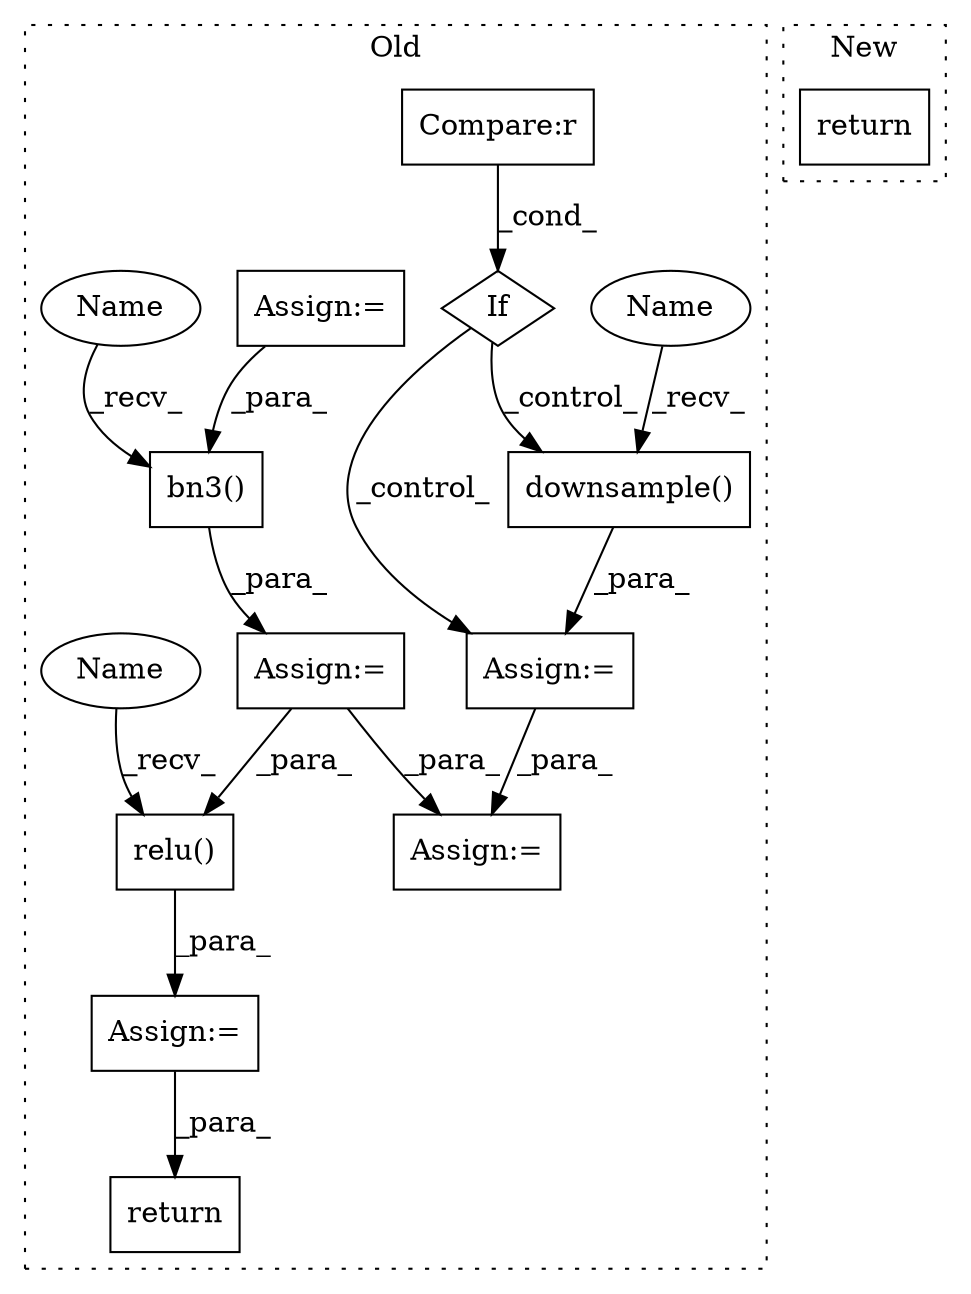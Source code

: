 digraph G {
subgraph cluster0 {
1 [label="bn3()" a="75" s="3936,3948" l="9,1" shape="box"];
3 [label="Assign:=" a="68" s="3933" l="3" shape="box"];
4 [label="Assign:=" a="68" s="3903" l="3" shape="box"];
5 [label="return" a="93" s="4096" l="7" shape="box"];
6 [label="Assign:=" a="68" s="4069" l="3" shape="box"];
7 [label="downsample()" a="75" s="4014,4031" l="16,1" shape="box"];
8 [label="If" a="96" s="3959,3989" l="3,14" shape="diamond"];
9 [label="Compare:r" a="40" s="3962" l="27" shape="box"];
10 [label="relu()" a="75" s="4072,4085" l="10,1" shape="box"];
11 [label="Assign:=" a="68" s="4011" l="3" shape="box"];
12 [label="Assign:=" a="68" s="4045" l="4" shape="box"];
13 [label="Name" a="87" s="3936" l="4" shape="ellipse"];
14 [label="Name" a="87" s="4014" l="4" shape="ellipse"];
15 [label="Name" a="87" s="4072" l="4" shape="ellipse"];
label = "Old";
style="dotted";
}
subgraph cluster1 {
2 [label="return" a="93" s="3168" l="7" shape="box"];
label = "New";
style="dotted";
}
1 -> 3 [label="_para_"];
3 -> 10 [label="_para_"];
3 -> 12 [label="_para_"];
4 -> 1 [label="_para_"];
6 -> 5 [label="_para_"];
7 -> 11 [label="_para_"];
8 -> 7 [label="_control_"];
8 -> 11 [label="_control_"];
9 -> 8 [label="_cond_"];
10 -> 6 [label="_para_"];
11 -> 12 [label="_para_"];
13 -> 1 [label="_recv_"];
14 -> 7 [label="_recv_"];
15 -> 10 [label="_recv_"];
}